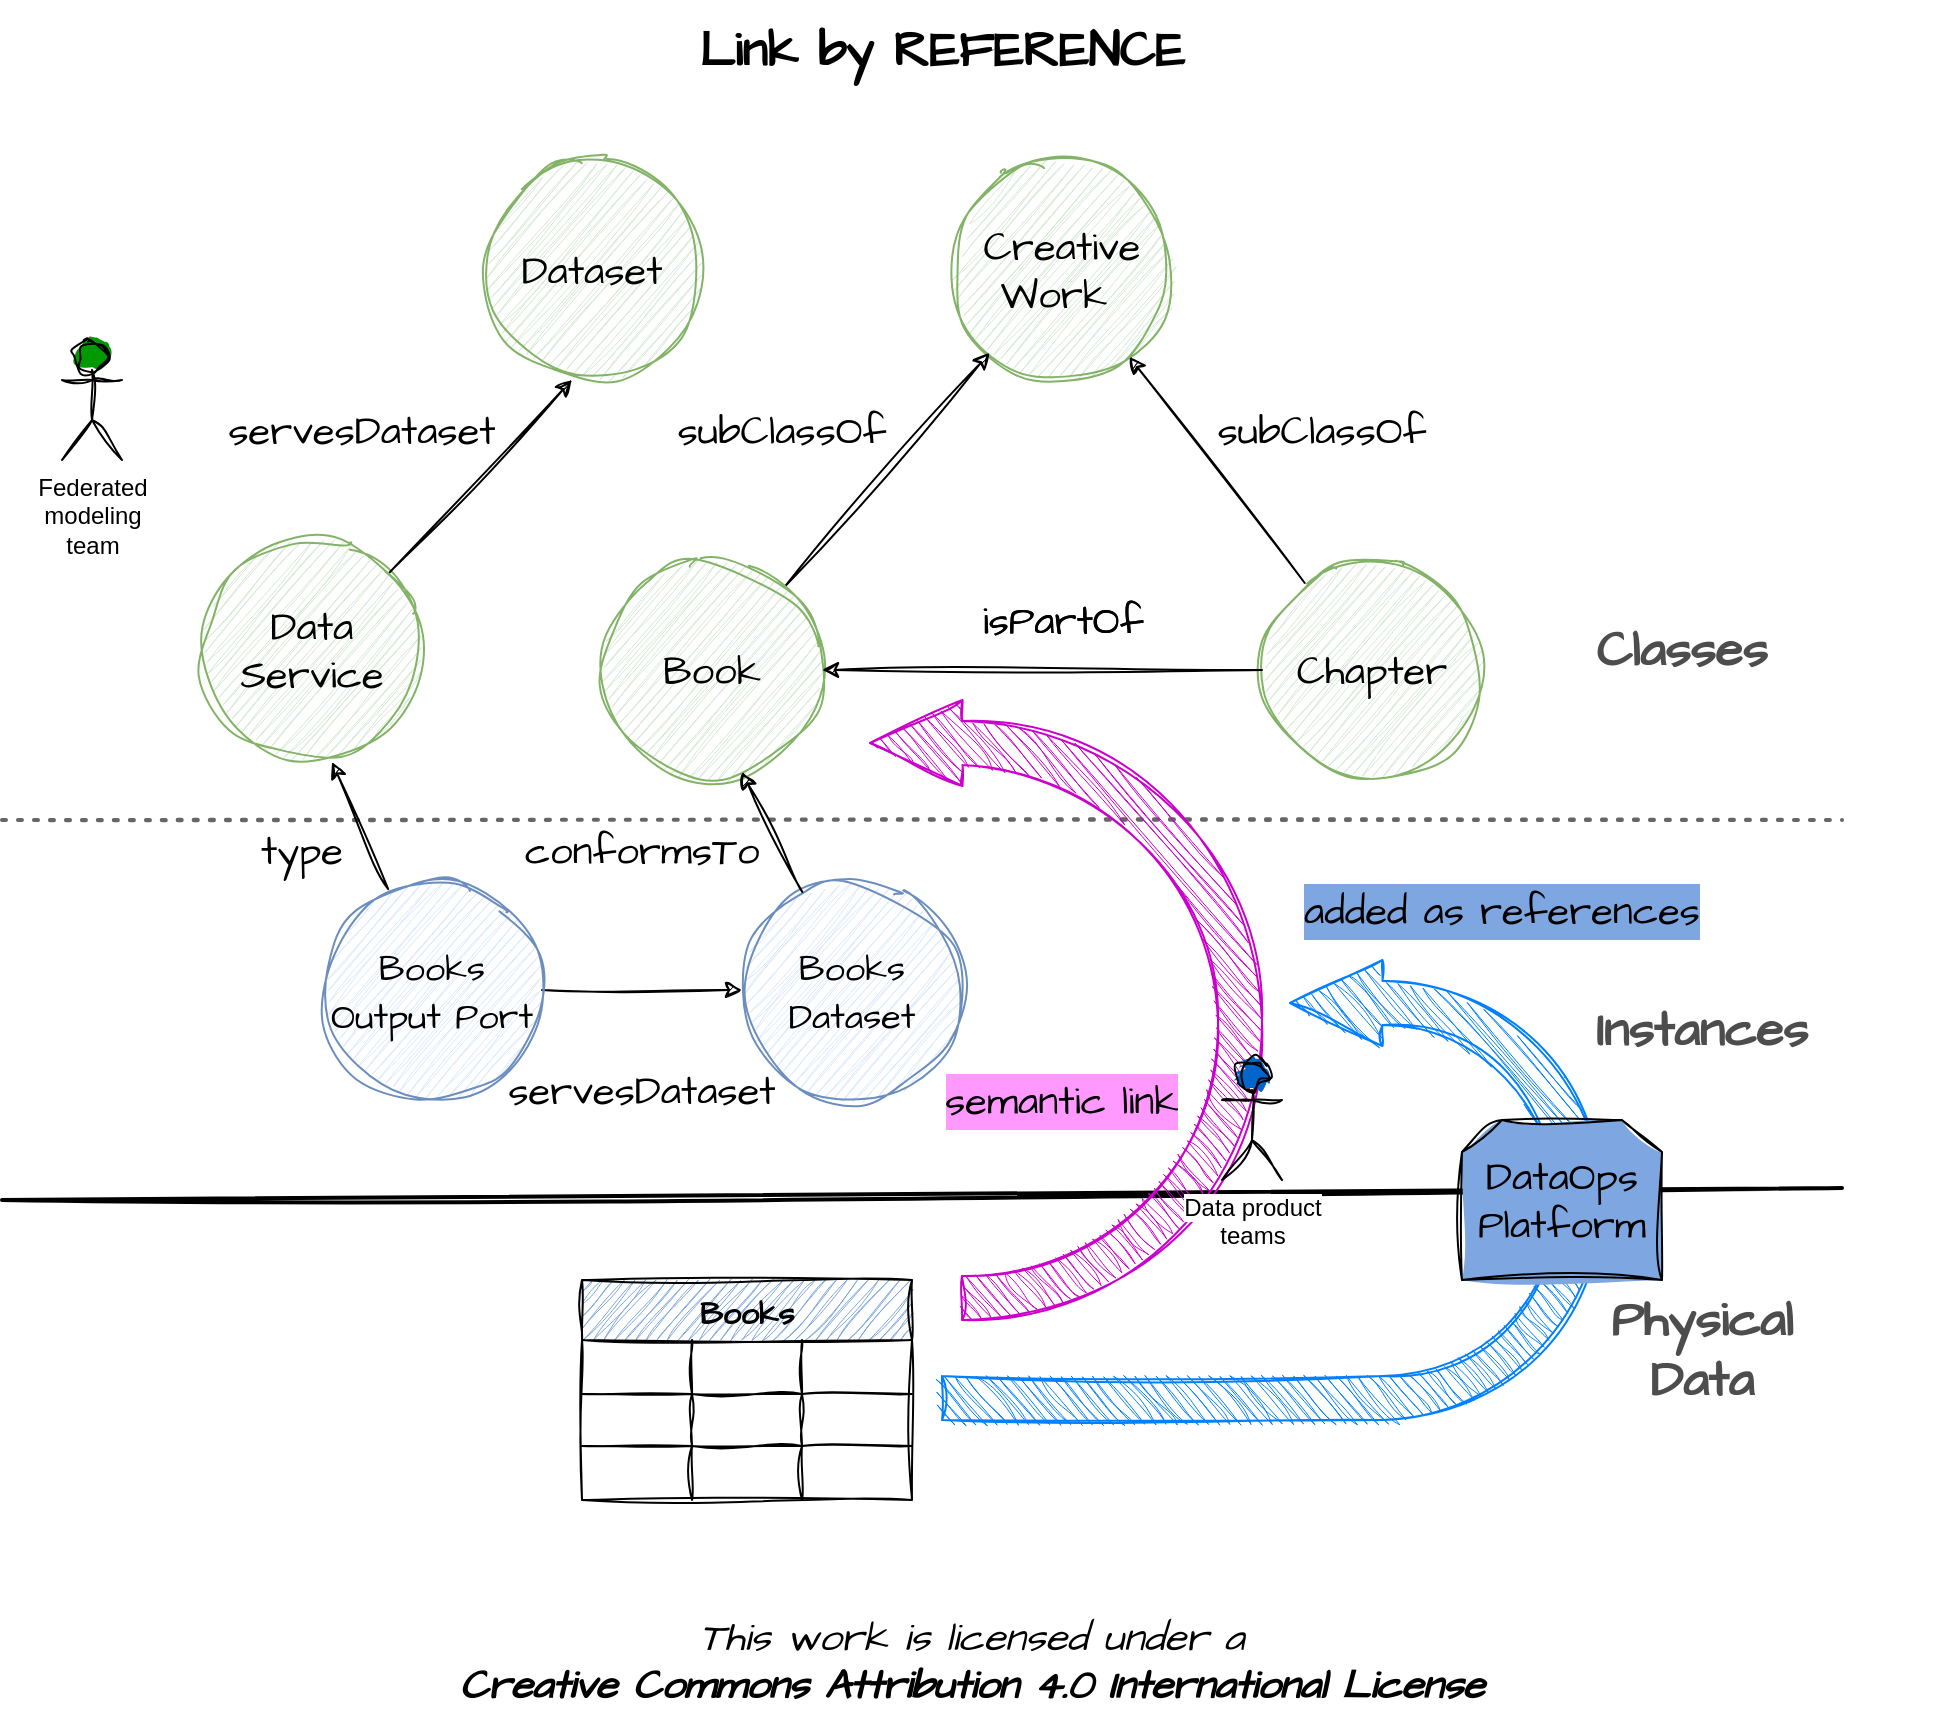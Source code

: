 <mxfile version="22.1.16" type="google">
  <diagram name="013-LinkingByReference" id="O0EzCrE9_i2seC9WDiSg">
    <mxGraphModel grid="1" page="1" gridSize="10" guides="1" tooltips="1" connect="1" arrows="1" fold="1" pageScale="1" pageWidth="827" pageHeight="1169" math="0" shadow="0">
      <root>
        <mxCell id="0" />
        <mxCell id="1" parent="0" />
        <mxCell id="VSZ_r1YbwB4cjB5XSmfl-58" value="&lt;div&gt;&lt;i&gt;This work is licensed under a&lt;/i&gt;&lt;/div&gt;&lt;div&gt;&lt;b&gt;&lt;i&gt;Creative Commons Attribution 4.0 International License&lt;/i&gt;&lt;/b&gt;&lt;/div&gt;" style="text;html=1;strokeColor=none;fillColor=none;align=center;verticalAlign=middle;whiteSpace=wrap;rounded=0;fontSize=20;fontFamily=Architects Daughter;" vertex="1" parent="1">
          <mxGeometry x="-160" y="790" width="970" height="60" as="geometry" />
        </mxCell>
        <mxCell id="VNHyF-aAn-dnILhqdXVQ-1" value="Creative&lt;br&gt;Work&amp;nbsp;" style="ellipse;whiteSpace=wrap;html=1;aspect=fixed;sketch=1;hachureGap=4;jiggle=2;curveFitting=1;fontFamily=Architects Daughter;fontSource=https://fonts.googleapis.com/css?family=Architects+Daughter;fontSize=20;fillColor=#d5e8d4;strokeColor=#82b366;" vertex="1" parent="1">
          <mxGeometry x="315" y="70" width="110" height="110" as="geometry" />
        </mxCell>
        <mxCell id="VNHyF-aAn-dnILhqdXVQ-2" style="edgeStyle=none;rounded=0;sketch=1;hachureGap=4;jiggle=2;curveFitting=1;orthogonalLoop=1;jettySize=auto;html=1;fontFamily=Architects Daughter;fontSource=https://fonts.googleapis.com/css?family=Architects+Daughter;fontSize=16;" edge="1" parent="1" source="VNHyF-aAn-dnILhqdXVQ-3" target="VNHyF-aAn-dnILhqdXVQ-1">
          <mxGeometry relative="1" as="geometry" />
        </mxCell>
        <mxCell id="VNHyF-aAn-dnILhqdXVQ-3" value="Book" style="ellipse;whiteSpace=wrap;html=1;aspect=fixed;sketch=1;hachureGap=4;jiggle=2;curveFitting=1;fontFamily=Architects Daughter;fontSource=https://fonts.googleapis.com/css?family=Architects+Daughter;fontSize=20;fillColor=#d5e8d4;strokeColor=#82b366;" vertex="1" parent="1">
          <mxGeometry x="140" y="270" width="110" height="110" as="geometry" />
        </mxCell>
        <mxCell id="VNHyF-aAn-dnILhqdXVQ-4" style="edgeStyle=none;rounded=0;sketch=1;hachureGap=4;jiggle=2;curveFitting=1;orthogonalLoop=1;jettySize=auto;html=1;fontFamily=Architects Daughter;fontSource=https://fonts.googleapis.com/css?family=Architects+Daughter;fontSize=16;" edge="1" parent="1" source="VNHyF-aAn-dnILhqdXVQ-5" target="VNHyF-aAn-dnILhqdXVQ-1">
          <mxGeometry relative="1" as="geometry" />
        </mxCell>
        <mxCell id="VNHyF-aAn-dnILhqdXVQ-5" value="Chapter" style="ellipse;whiteSpace=wrap;html=1;aspect=fixed;sketch=1;hachureGap=4;jiggle=2;curveFitting=1;fontFamily=Architects Daughter;fontSource=https://fonts.googleapis.com/css?family=Architects+Daughter;fontSize=20;fillColor=#d5e8d4;strokeColor=#82b366;" vertex="1" parent="1">
          <mxGeometry x="470" y="270" width="110" height="110" as="geometry" />
        </mxCell>
        <mxCell id="VNHyF-aAn-dnILhqdXVQ-6" value="" style="endArrow=classic;html=1;rounded=0;sketch=1;hachureGap=4;jiggle=2;curveFitting=1;fontFamily=Architects Daughter;fontSource=https://fonts.googleapis.com/css?family=Architects+Daughter;fontSize=16;entryX=1;entryY=0.5;entryDx=0;entryDy=0;exitX=0;exitY=0.5;exitDx=0;exitDy=0;" edge="1" parent="1" source="VNHyF-aAn-dnILhqdXVQ-5" target="VNHyF-aAn-dnILhqdXVQ-3">
          <mxGeometry width="50" height="50" relative="1" as="geometry">
            <mxPoint x="390" y="420" as="sourcePoint" />
            <mxPoint x="440" y="370" as="targetPoint" />
          </mxGeometry>
        </mxCell>
        <mxCell id="VNHyF-aAn-dnILhqdXVQ-7" value="isPartOf" style="text;html=1;align=center;verticalAlign=middle;resizable=0;points=[];autosize=1;strokeColor=none;fillColor=none;fontSize=20;fontFamily=Architects Daughter;" vertex="1" parent="1">
          <mxGeometry x="320" y="280" width="100" height="40" as="geometry" />
        </mxCell>
        <mxCell id="VNHyF-aAn-dnILhqdXVQ-8" value="subClassOf" style="text;html=1;strokeColor=none;fillColor=none;align=center;verticalAlign=middle;whiteSpace=wrap;rounded=0;fontSize=20;fontFamily=Architects Daughter;" vertex="1" parent="1">
          <mxGeometry x="450" y="190" width="100" height="30" as="geometry" />
        </mxCell>
        <mxCell id="VNHyF-aAn-dnILhqdXVQ-9" value="subClassOf" style="text;html=1;strokeColor=none;fillColor=none;align=center;verticalAlign=middle;whiteSpace=wrap;rounded=0;fontSize=20;fontFamily=Architects Daughter;" vertex="1" parent="1">
          <mxGeometry x="180" y="190" width="100" height="30" as="geometry" />
        </mxCell>
        <mxCell id="VNHyF-aAn-dnILhqdXVQ-10" value="&lt;span style=&quot;font-size: 18px;&quot;&gt;Books Dataset&lt;/span&gt;" style="ellipse;whiteSpace=wrap;html=1;aspect=fixed;sketch=1;hachureGap=4;jiggle=2;curveFitting=1;fontFamily=Architects Daughter;fontSource=https://fonts.googleapis.com/css?family=Architects+Daughter;fontSize=20;fillColor=#dae8fc;strokeColor=#6c8ebf;" vertex="1" parent="1">
          <mxGeometry x="210" y="430" width="110" height="110" as="geometry" />
        </mxCell>
        <mxCell id="VNHyF-aAn-dnILhqdXVQ-11" value="Books" style="shape=table;startSize=30;container=1;collapsible=0;childLayout=tableLayout;strokeColor=default;fontSize=16;sketch=1;hachureGap=4;jiggle=2;curveFitting=1;fontFamily=Architects Daughter;fontSource=https://fonts.googleapis.com/css?family=Architects+Daughter;fillColor=#7EA6E0;fontStyle=1" vertex="1" parent="1">
          <mxGeometry x="130" y="630" width="165" height="110" as="geometry" />
        </mxCell>
        <mxCell id="VNHyF-aAn-dnILhqdXVQ-12" value="" style="shape=tableRow;horizontal=0;startSize=0;swimlaneHead=0;swimlaneBody=0;strokeColor=inherit;top=0;left=0;bottom=0;right=0;collapsible=0;dropTarget=0;fillColor=none;points=[[0,0.5],[1,0.5]];portConstraint=eastwest;fontSize=16;sketch=1;hachureGap=4;jiggle=2;curveFitting=1;fontFamily=Architects Daughter;fontSource=https://fonts.googleapis.com/css?family=Architects+Daughter;" vertex="1" parent="VNHyF-aAn-dnILhqdXVQ-11">
          <mxGeometry y="30" width="165" height="27" as="geometry" />
        </mxCell>
        <mxCell id="VNHyF-aAn-dnILhqdXVQ-13" value="" style="shape=partialRectangle;html=1;whiteSpace=wrap;connectable=0;strokeColor=inherit;overflow=hidden;fillColor=none;top=0;left=0;bottom=0;right=0;pointerEvents=1;fontSize=16;sketch=1;hachureGap=4;jiggle=2;curveFitting=1;fontFamily=Architects Daughter;fontSource=https://fonts.googleapis.com/css?family=Architects+Daughter;" vertex="1" parent="VNHyF-aAn-dnILhqdXVQ-12">
          <mxGeometry width="55" height="27" as="geometry">
            <mxRectangle width="55" height="27" as="alternateBounds" />
          </mxGeometry>
        </mxCell>
        <mxCell id="VNHyF-aAn-dnILhqdXVQ-14" value="" style="shape=partialRectangle;html=1;whiteSpace=wrap;connectable=0;strokeColor=inherit;overflow=hidden;fillColor=none;top=0;left=0;bottom=0;right=0;pointerEvents=1;fontSize=16;sketch=1;hachureGap=4;jiggle=2;curveFitting=1;fontFamily=Architects Daughter;fontSource=https://fonts.googleapis.com/css?family=Architects+Daughter;" vertex="1" parent="VNHyF-aAn-dnILhqdXVQ-12">
          <mxGeometry x="55" width="55" height="27" as="geometry">
            <mxRectangle width="55" height="27" as="alternateBounds" />
          </mxGeometry>
        </mxCell>
        <mxCell id="VNHyF-aAn-dnILhqdXVQ-15" value="" style="shape=partialRectangle;html=1;whiteSpace=wrap;connectable=0;strokeColor=inherit;overflow=hidden;fillColor=none;top=0;left=0;bottom=0;right=0;pointerEvents=1;fontSize=16;sketch=1;hachureGap=4;jiggle=2;curveFitting=1;fontFamily=Architects Daughter;fontSource=https://fonts.googleapis.com/css?family=Architects+Daughter;" vertex="1" parent="VNHyF-aAn-dnILhqdXVQ-12">
          <mxGeometry x="110" width="55" height="27" as="geometry">
            <mxRectangle width="55" height="27" as="alternateBounds" />
          </mxGeometry>
        </mxCell>
        <mxCell id="VNHyF-aAn-dnILhqdXVQ-16" value="" style="shape=tableRow;horizontal=0;startSize=0;swimlaneHead=0;swimlaneBody=0;strokeColor=inherit;top=0;left=0;bottom=0;right=0;collapsible=0;dropTarget=0;fillColor=none;points=[[0,0.5],[1,0.5]];portConstraint=eastwest;fontSize=16;sketch=1;hachureGap=4;jiggle=2;curveFitting=1;fontFamily=Architects Daughter;fontSource=https://fonts.googleapis.com/css?family=Architects+Daughter;" vertex="1" parent="VNHyF-aAn-dnILhqdXVQ-11">
          <mxGeometry y="57" width="165" height="26" as="geometry" />
        </mxCell>
        <mxCell id="VNHyF-aAn-dnILhqdXVQ-17" value="" style="shape=partialRectangle;html=1;whiteSpace=wrap;connectable=0;strokeColor=inherit;overflow=hidden;fillColor=none;top=0;left=0;bottom=0;right=0;pointerEvents=1;fontSize=16;sketch=1;hachureGap=4;jiggle=2;curveFitting=1;fontFamily=Architects Daughter;fontSource=https://fonts.googleapis.com/css?family=Architects+Daughter;" vertex="1" parent="VNHyF-aAn-dnILhqdXVQ-16">
          <mxGeometry width="55" height="26" as="geometry">
            <mxRectangle width="55" height="26" as="alternateBounds" />
          </mxGeometry>
        </mxCell>
        <mxCell id="VNHyF-aAn-dnILhqdXVQ-18" value="" style="shape=partialRectangle;html=1;whiteSpace=wrap;connectable=0;strokeColor=inherit;overflow=hidden;fillColor=none;top=0;left=0;bottom=0;right=0;pointerEvents=1;fontSize=16;sketch=1;hachureGap=4;jiggle=2;curveFitting=1;fontFamily=Architects Daughter;fontSource=https://fonts.googleapis.com/css?family=Architects+Daughter;" vertex="1" parent="VNHyF-aAn-dnILhqdXVQ-16">
          <mxGeometry x="55" width="55" height="26" as="geometry">
            <mxRectangle width="55" height="26" as="alternateBounds" />
          </mxGeometry>
        </mxCell>
        <mxCell id="VNHyF-aAn-dnILhqdXVQ-19" value="" style="shape=partialRectangle;html=1;whiteSpace=wrap;connectable=0;strokeColor=inherit;overflow=hidden;fillColor=none;top=0;left=0;bottom=0;right=0;pointerEvents=1;fontSize=16;sketch=1;hachureGap=4;jiggle=2;curveFitting=1;fontFamily=Architects Daughter;fontSource=https://fonts.googleapis.com/css?family=Architects+Daughter;" vertex="1" parent="VNHyF-aAn-dnILhqdXVQ-16">
          <mxGeometry x="110" width="55" height="26" as="geometry">
            <mxRectangle width="55" height="26" as="alternateBounds" />
          </mxGeometry>
        </mxCell>
        <mxCell id="VNHyF-aAn-dnILhqdXVQ-20" value="" style="shape=tableRow;horizontal=0;startSize=0;swimlaneHead=0;swimlaneBody=0;strokeColor=inherit;top=0;left=0;bottom=0;right=0;collapsible=0;dropTarget=0;fillColor=none;points=[[0,0.5],[1,0.5]];portConstraint=eastwest;fontSize=16;sketch=1;hachureGap=4;jiggle=2;curveFitting=1;fontFamily=Architects Daughter;fontSource=https://fonts.googleapis.com/css?family=Architects+Daughter;" vertex="1" parent="VNHyF-aAn-dnILhqdXVQ-11">
          <mxGeometry y="83" width="165" height="27" as="geometry" />
        </mxCell>
        <mxCell id="VNHyF-aAn-dnILhqdXVQ-21" value="" style="shape=partialRectangle;html=1;whiteSpace=wrap;connectable=0;strokeColor=inherit;overflow=hidden;fillColor=none;top=0;left=0;bottom=0;right=0;pointerEvents=1;fontSize=16;sketch=1;hachureGap=4;jiggle=2;curveFitting=1;fontFamily=Architects Daughter;fontSource=https://fonts.googleapis.com/css?family=Architects+Daughter;" vertex="1" parent="VNHyF-aAn-dnILhqdXVQ-20">
          <mxGeometry width="55" height="27" as="geometry">
            <mxRectangle width="55" height="27" as="alternateBounds" />
          </mxGeometry>
        </mxCell>
        <mxCell id="VNHyF-aAn-dnILhqdXVQ-22" value="" style="shape=partialRectangle;html=1;whiteSpace=wrap;connectable=0;strokeColor=inherit;overflow=hidden;fillColor=none;top=0;left=0;bottom=0;right=0;pointerEvents=1;fontSize=16;sketch=1;hachureGap=4;jiggle=2;curveFitting=1;fontFamily=Architects Daughter;fontSource=https://fonts.googleapis.com/css?family=Architects+Daughter;" vertex="1" parent="VNHyF-aAn-dnILhqdXVQ-20">
          <mxGeometry x="55" width="55" height="27" as="geometry">
            <mxRectangle width="55" height="27" as="alternateBounds" />
          </mxGeometry>
        </mxCell>
        <mxCell id="VNHyF-aAn-dnILhqdXVQ-23" value="" style="shape=partialRectangle;html=1;whiteSpace=wrap;connectable=0;strokeColor=inherit;overflow=hidden;fillColor=none;top=0;left=0;bottom=0;right=0;pointerEvents=1;fontSize=16;sketch=1;hachureGap=4;jiggle=2;curveFitting=1;fontFamily=Architects Daughter;fontSource=https://fonts.googleapis.com/css?family=Architects+Daughter;" vertex="1" parent="VNHyF-aAn-dnILhqdXVQ-20">
          <mxGeometry x="110" width="55" height="27" as="geometry">
            <mxRectangle width="55" height="27" as="alternateBounds" />
          </mxGeometry>
        </mxCell>
        <mxCell id="VNHyF-aAn-dnILhqdXVQ-24" value="" style="endArrow=none;dashed=1;html=1;dashPattern=1 3;strokeWidth=2;rounded=0;sketch=1;hachureGap=4;jiggle=2;curveFitting=1;fontFamily=Architects Daughter;fontSource=https://fonts.googleapis.com/css?family=Architects+Daughter;fontSize=16;fontColor=#B3B3B3;strokeColor=#666666;" edge="1" parent="1">
          <mxGeometry width="50" height="50" relative="1" as="geometry">
            <mxPoint x="-160" y="400" as="sourcePoint" />
            <mxPoint x="760" y="400" as="targetPoint" />
          </mxGeometry>
        </mxCell>
        <mxCell id="VNHyF-aAn-dnILhqdXVQ-25" value="&lt;b&gt;&lt;font style=&quot;font-size: 25px;&quot;&gt;Classes&lt;/font&gt;&lt;/b&gt;" style="text;html=1;strokeColor=none;fillColor=none;align=center;verticalAlign=middle;whiteSpace=wrap;rounded=0;fontSize=20;fontFamily=Architects Daughter;fontColor=#4D4D4D;" vertex="1" parent="1">
          <mxGeometry x="650" y="300" width="60" height="30" as="geometry" />
        </mxCell>
        <mxCell id="VNHyF-aAn-dnILhqdXVQ-26" value="&lt;b&gt;&lt;font style=&quot;font-size: 25px;&quot;&gt;Instances&lt;/font&gt;&lt;/b&gt;" style="text;html=1;strokeColor=none;fillColor=none;align=center;verticalAlign=middle;whiteSpace=wrap;rounded=0;fontSize=20;fontFamily=Architects Daughter;fontColor=#4D4D4D;" vertex="1" parent="1">
          <mxGeometry x="660" y="490" width="60" height="30" as="geometry" />
        </mxCell>
        <mxCell id="VNHyF-aAn-dnILhqdXVQ-27" value="" style="endArrow=none;html=1;strokeWidth=2;rounded=0;sketch=1;hachureGap=4;jiggle=2;curveFitting=1;fontFamily=Architects Daughter;fontSource=https://fonts.googleapis.com/css?family=Architects+Daughter;fontSize=16;fontColor=#B3B3B3;" edge="1" parent="1">
          <mxGeometry width="50" height="50" relative="1" as="geometry">
            <mxPoint x="-160" y="590" as="sourcePoint" />
            <mxPoint x="760" y="584" as="targetPoint" />
          </mxGeometry>
        </mxCell>
        <mxCell id="VNHyF-aAn-dnILhqdXVQ-28" value="&lt;b&gt;&lt;font style=&quot;font-size: 25px;&quot;&gt;Physical Data&lt;/font&gt;&lt;/b&gt;" style="text;html=1;strokeColor=none;fillColor=none;align=center;verticalAlign=middle;whiteSpace=wrap;rounded=0;fontSize=20;fontFamily=Architects Daughter;fontColor=#4D4D4D;" vertex="1" parent="1">
          <mxGeometry x="660" y="650" width="60" height="30" as="geometry" />
        </mxCell>
        <mxCell id="VNHyF-aAn-dnILhqdXVQ-29" value="&lt;b&gt;&lt;font style=&quot;font-size: 25px;&quot;&gt;Link by REFERENCE&lt;/font&gt;&lt;/b&gt;" style="text;html=1;strokeColor=none;fillColor=none;align=center;verticalAlign=middle;whiteSpace=wrap;rounded=0;fontSize=20;fontFamily=Architects Daughter;" vertex="1" parent="1">
          <mxGeometry x="-140" y="-10" width="900" height="50" as="geometry" />
        </mxCell>
        <mxCell id="VNHyF-aAn-dnILhqdXVQ-30" value="" style="html=1;shadow=0;dashed=0;align=center;verticalAlign=middle;shape=mxgraph.arrows2.uTurnArrow;dy=11;arrowHead=43;dx2=46.25;sketch=1;hachureGap=4;jiggle=2;curveFitting=1;fontFamily=Architects Daughter;fontSource=https://fonts.googleapis.com/css?family=Architects+Daughter;fontSize=20;rotation=-180;flipV=1;fillColor=#007FFF;strokeColor=#007FFF;" vertex="1" parent="1">
          <mxGeometry x="310" y="470" width="330" height="230" as="geometry" />
        </mxCell>
        <mxCell id="VNHyF-aAn-dnILhqdXVQ-31" value="&lt;span style=&quot;background-color: rgb(126, 166, 224);&quot;&gt;added as references&lt;/span&gt;" style="text;html=1;strokeColor=none;fillColor=none;align=center;verticalAlign=middle;whiteSpace=wrap;rounded=0;fontSize=20;fontFamily=Architects Daughter;" vertex="1" parent="1">
          <mxGeometry x="490" y="430" width="200" height="30" as="geometry" />
        </mxCell>
        <mxCell id="VNHyF-aAn-dnILhqdXVQ-32" value="" style="edgeStyle=none;rounded=0;sketch=1;hachureGap=4;jiggle=2;curveFitting=1;orthogonalLoop=1;jettySize=auto;html=1;fontFamily=Architects Daughter;fontSource=https://fonts.googleapis.com/css?family=Architects+Daughter;fontSize=16;" edge="1" parent="1" target="VNHyF-aAn-dnILhqdXVQ-48">
          <mxGeometry relative="1" as="geometry">
            <mxPoint x="460" y="527.5" as="sourcePoint" />
          </mxGeometry>
        </mxCell>
        <mxCell id="VNHyF-aAn-dnILhqdXVQ-33" value="DataOps&lt;br&gt;Platform" style="shape=loopLimit;whiteSpace=wrap;html=1;sketch=1;hachureGap=4;jiggle=2;curveFitting=1;fontFamily=Architects Daughter;fontSource=https://fonts.googleapis.com/css?family=Architects+Daughter;fontSize=20;fillColor=#7EA6E0;fillStyle=solid;" vertex="1" parent="1">
          <mxGeometry x="570" y="550" width="100" height="80" as="geometry" />
        </mxCell>
        <mxCell id="VNHyF-aAn-dnILhqdXVQ-34" value="&lt;span style=&quot;background-color: rgb(255, 153, 255);&quot;&gt;semantic link&lt;/span&gt;" style="text;html=1;strokeColor=none;fillColor=none;align=center;verticalAlign=middle;whiteSpace=wrap;rounded=0;fontSize=20;fontFamily=Architects Daughter;" vertex="1" parent="1">
          <mxGeometry x="270" y="525" width="200" height="30" as="geometry" />
        </mxCell>
        <mxCell id="VNHyF-aAn-dnILhqdXVQ-35" value="Federated &lt;br&gt;modeling &lt;br&gt;team" style="shape=umlActor;verticalLabelPosition=bottom;verticalAlign=top;html=1;outlineConnect=0;sketch=1;curveFitting=1;jiggle=2;fillColor=#009900;strokeColor=#000000;fillStyle=solid;" vertex="1" parent="1">
          <mxGeometry x="-130" y="160" width="30" height="60" as="geometry" />
        </mxCell>
        <mxCell id="VNHyF-aAn-dnILhqdXVQ-36" value="Dataset" style="ellipse;whiteSpace=wrap;html=1;aspect=fixed;sketch=1;hachureGap=4;jiggle=2;curveFitting=1;fontFamily=Architects Daughter;fontSource=https://fonts.googleapis.com/css?family=Architects+Daughter;fontSize=20;fillColor=#d5e8d4;strokeColor=#82b366;" vertex="1" parent="1">
          <mxGeometry x="80" y="70" width="110" height="110" as="geometry" />
        </mxCell>
        <mxCell id="VNHyF-aAn-dnILhqdXVQ-37" value="Data&lt;br&gt;Service" style="ellipse;whiteSpace=wrap;html=1;aspect=fixed;sketch=1;hachureGap=4;jiggle=2;curveFitting=1;fontFamily=Architects Daughter;fontSource=https://fonts.googleapis.com/css?family=Architects+Daughter;fontSize=20;fillColor=#d5e8d4;strokeColor=#82b366;" vertex="1" parent="1">
          <mxGeometry x="-60" y="260" width="110" height="110" as="geometry" />
        </mxCell>
        <mxCell id="VNHyF-aAn-dnILhqdXVQ-38" style="edgeStyle=none;rounded=0;sketch=1;hachureGap=4;jiggle=2;curveFitting=1;orthogonalLoop=1;jettySize=auto;html=1;entryX=0;entryY=0.5;entryDx=0;entryDy=0;fontFamily=Architects Daughter;fontSource=https://fonts.googleapis.com/css?family=Architects+Daughter;fontSize=16;" edge="1" parent="1" source="VNHyF-aAn-dnILhqdXVQ-39" target="VNHyF-aAn-dnILhqdXVQ-10">
          <mxGeometry relative="1" as="geometry" />
        </mxCell>
        <mxCell id="VNHyF-aAn-dnILhqdXVQ-39" value="&lt;span style=&quot;font-size: 18px;&quot;&gt;Books Output Port&lt;/span&gt;" style="ellipse;whiteSpace=wrap;html=1;aspect=fixed;sketch=1;hachureGap=4;jiggle=2;curveFitting=1;fontFamily=Architects Daughter;fontSource=https://fonts.googleapis.com/css?family=Architects+Daughter;fontSize=20;fillColor=#dae8fc;strokeColor=#6c8ebf;" vertex="1" parent="1">
          <mxGeometry y="430" width="110" height="110" as="geometry" />
        </mxCell>
        <mxCell id="VNHyF-aAn-dnILhqdXVQ-40" style="edgeStyle=none;rounded=0;sketch=1;hachureGap=4;jiggle=2;curveFitting=1;orthogonalLoop=1;jettySize=auto;html=1;exitX=1;exitY=0;exitDx=0;exitDy=0;entryX=0.409;entryY=1;entryDx=0;entryDy=0;entryPerimeter=0;fontFamily=Architects Daughter;fontSource=https://fonts.googleapis.com/css?family=Architects+Daughter;fontSize=16;" edge="1" parent="1" source="VNHyF-aAn-dnILhqdXVQ-37" target="VNHyF-aAn-dnILhqdXVQ-36">
          <mxGeometry relative="1" as="geometry" />
        </mxCell>
        <mxCell id="VNHyF-aAn-dnILhqdXVQ-41" value="type" style="text;html=1;strokeColor=none;fillColor=none;align=center;verticalAlign=middle;whiteSpace=wrap;rounded=0;fontSize=20;fontFamily=Architects Daughter;" vertex="1" parent="1">
          <mxGeometry x="-60" y="400" width="100" height="30" as="geometry" />
        </mxCell>
        <mxCell id="VNHyF-aAn-dnILhqdXVQ-42" value="servesDataset" style="text;html=1;strokeColor=none;fillColor=none;align=center;verticalAlign=middle;whiteSpace=wrap;rounded=0;fontSize=20;fontFamily=Architects Daughter;" vertex="1" parent="1">
          <mxGeometry x="-30" y="190" width="100" height="30" as="geometry" />
        </mxCell>
        <mxCell id="VNHyF-aAn-dnILhqdXVQ-43" style="edgeStyle=none;rounded=0;sketch=1;hachureGap=4;jiggle=2;curveFitting=1;orthogonalLoop=1;jettySize=auto;html=1;entryX=0.636;entryY=0.964;entryDx=0;entryDy=0;entryPerimeter=0;fontFamily=Architects Daughter;fontSource=https://fonts.googleapis.com/css?family=Architects+Daughter;fontSize=16;" edge="1" parent="1" source="VNHyF-aAn-dnILhqdXVQ-10" target="VNHyF-aAn-dnILhqdXVQ-3">
          <mxGeometry relative="1" as="geometry" />
        </mxCell>
        <mxCell id="VNHyF-aAn-dnILhqdXVQ-44" style="edgeStyle=none;rounded=0;sketch=1;hachureGap=4;jiggle=2;curveFitting=1;orthogonalLoop=1;jettySize=auto;html=1;fontFamily=Architects Daughter;fontSource=https://fonts.googleapis.com/css?family=Architects+Daughter;fontSize=16;entryX=0.591;entryY=1.009;entryDx=0;entryDy=0;entryPerimeter=0;" edge="1" parent="1" source="VNHyF-aAn-dnILhqdXVQ-39" target="VNHyF-aAn-dnILhqdXVQ-37">
          <mxGeometry relative="1" as="geometry" />
        </mxCell>
        <mxCell id="VNHyF-aAn-dnILhqdXVQ-45" value="servesDataset" style="text;html=1;strokeColor=none;fillColor=none;align=center;verticalAlign=middle;whiteSpace=wrap;rounded=0;fontSize=20;fontFamily=Architects Daughter;" vertex="1" parent="1">
          <mxGeometry x="110" y="520" width="100" height="30" as="geometry" />
        </mxCell>
        <mxCell id="VNHyF-aAn-dnILhqdXVQ-46" value="conformsTo" style="text;html=1;strokeColor=none;fillColor=none;align=center;verticalAlign=middle;whiteSpace=wrap;rounded=0;fontSize=20;fontFamily=Architects Daughter;" vertex="1" parent="1">
          <mxGeometry x="110" y="400" width="100" height="30" as="geometry" />
        </mxCell>
        <mxCell id="VNHyF-aAn-dnILhqdXVQ-47" value="isPartOf" style="text;html=1;align=center;verticalAlign=middle;resizable=0;points=[];autosize=1;strokeColor=none;fillColor=none;fontSize=20;fontFamily=Architects Daughter;" vertex="1" parent="1">
          <mxGeometry x="320" y="280" width="100" height="40" as="geometry" />
        </mxCell>
        <mxCell id="VNHyF-aAn-dnILhqdXVQ-48" value="" style="html=1;shadow=0;dashed=0;align=center;verticalAlign=middle;shape=mxgraph.arrows2.uTurnArrow;dy=11;arrowHead=43;dx2=46.25;sketch=1;hachureGap=4;jiggle=2;curveFitting=1;fontFamily=Architects Daughter;fontSource=https://fonts.googleapis.com/css?family=Architects+Daughter;fontSize=20;rotation=-180;flipV=1;fillColor=#CC00CC;strokeColor=#CC00CC;" vertex="1" parent="1">
          <mxGeometry x="320" y="340" width="150" height="310" as="geometry" />
        </mxCell>
        <mxCell id="VNHyF-aAn-dnILhqdXVQ-49" value="&lt;span style=&quot;background-color: rgb(255, 255, 255);&quot;&gt;Data product&lt;br&gt;teams&lt;/span&gt;" style="shape=umlActor;verticalLabelPosition=bottom;verticalAlign=top;html=1;outlineConnect=0;sketch=1;curveFitting=1;jiggle=2;fillColor=#0066CC;strokeColor=#000000;fillStyle=solid;" vertex="1" parent="1">
          <mxGeometry x="450" y="520" width="30" height="60" as="geometry" />
        </mxCell>
      </root>
    </mxGraphModel>
  </diagram>
</mxfile>

